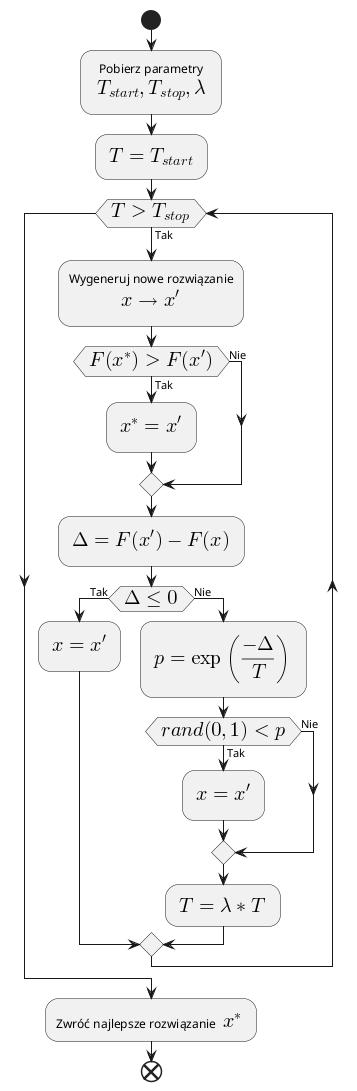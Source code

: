 @startuml sa
skinparam monochrome true
skinparam shadowing false
skinparam defaultTextAlignment center

start
:Pobierz parametry\n <latex>T_{start}, T_{stop}, \lambda</latex>;
:<latex>T=T_{start}</latex>;
while (<latex>T > T_{stop}</latex>) is (Tak)
    :Wygeneruj nowe rozwiązanie\n<latex>x \rightarrow x'</latex>;
    if (<latex>F(x^*) > F(x')</latex>) then (Tak)
    :<latex>x^* = x'</latex>;
    else (Nie)
    endif
    :<latex>\Delta = F(x')-F(x)</latex>;
    if (<latex>\Delta \leq 0</latex>) then (Tak)
    :<latex>x=x'</latex>;
    else (Nie)
    :<latex>p=\exp\left(\frac{-\Delta}{T} \right)</latex>;
    if (<latex>rand(0,1) < p</latex>) then (Tak)
    :<latex>x=x'</latex>;
    else (Nie)
    endif
    :<latex>T=\lambda*T</latex>;
    endif
endwhile
:Zwróć najlepsze rozwiązanie <latex>x^*</latex>;
end

@enduml
